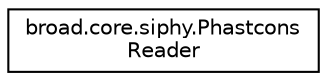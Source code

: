 digraph "Graphical Class Hierarchy"
{
  edge [fontname="Helvetica",fontsize="10",labelfontname="Helvetica",labelfontsize="10"];
  node [fontname="Helvetica",fontsize="10",shape=record];
  rankdir="LR";
  Node1 [label="broad.core.siphy.Phastcons\lReader",height=0.2,width=0.4,color="black", fillcolor="white", style="filled",URL="$classbroad_1_1core_1_1siphy_1_1_phastcons_reader.html"];
}
